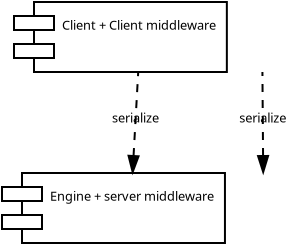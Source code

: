 <?xml version="1.0"?>
<diagram xmlns:dia="http://www.lysator.liu.se/~alla/dia/">
  <diagramdata>
    <attribute name="background">
      <color val="#ffffff"/>
    </attribute>
    <attribute name="paper">
      <composite type="paper">
        <attribute name="name">
          <string>#A4#</string>
        </attribute>
        <attribute name="tmargin">
          <real val="2.82"/>
        </attribute>
        <attribute name="bmargin">
          <real val="2.82"/>
        </attribute>
        <attribute name="lmargin">
          <real val="2.82"/>
        </attribute>
        <attribute name="rmargin">
          <real val="2.82"/>
        </attribute>
        <attribute name="is_portrait">
          <boolean val="true"/>
        </attribute>
        <attribute name="scaling">
          <real val="1"/>
        </attribute>
        <attribute name="fitto">
          <boolean val="false"/>
        </attribute>
      </composite>
    </attribute>
    <attribute name="grid">
      <composite type="grid">
        <attribute name="width_x">
          <real val="1"/>
        </attribute>
        <attribute name="width_y">
          <real val="1"/>
        </attribute>
        <attribute name="visible_x">
          <int val="1"/>
        </attribute>
        <attribute name="visible_y">
          <int val="1"/>
        </attribute>
      </composite>
    </attribute>
    <attribute name="guides">
      <composite type="guides">
        <attribute name="hguides"/>
        <attribute name="vguides"/>
      </composite>
    </attribute>
  </diagramdata>
  <layer name="Background" visible="true">
    <object type="UML - Component" version="0" id="O0">
      <attribute name="obj_pos">
        <point val="1.8,14.8"/>
      </attribute>
      <attribute name="obj_bb">
        <rectangle val="1.75,14.75;14.91,18.35"/>
      </attribute>
      <attribute name="elem_corner">
        <point val="1.8,14.8"/>
      </attribute>
      <attribute name="elem_width">
        <real val="13.06"/>
      </attribute>
      <attribute name="elem_height">
        <real val="3.5"/>
      </attribute>
      <attribute name="text">
        <composite type="text">
          <attribute name="string">
            <string>#Engine + server middleware#</string>
          </attribute>
          <attribute name="font">
            <font name="Helvetica"/>
          </attribute>
          <attribute name="height">
            <real val="0.8"/>
          </attribute>
          <attribute name="pos">
            <point val="4.2,16.2"/>
          </attribute>
          <attribute name="color">
            <color val="#000000"/>
          </attribute>
          <attribute name="alignment">
            <enum val="0"/>
          </attribute>
        </composite>
      </attribute>
    </object>
    <object type="UML - Component" version="0" id="O1">
      <attribute name="obj_pos">
        <point val="2.4,6.25"/>
      </attribute>
      <attribute name="obj_bb">
        <rectangle val="2.35,6.2;14.871,9.8"/>
      </attribute>
      <attribute name="elem_corner">
        <point val="2.4,6.25"/>
      </attribute>
      <attribute name="elem_width">
        <real val="12.421"/>
      </attribute>
      <attribute name="elem_height">
        <real val="3.5"/>
      </attribute>
      <attribute name="text">
        <composite type="text">
          <attribute name="string">
            <string>#Client + Client middleware#</string>
          </attribute>
          <attribute name="font">
            <font name="Helvetica"/>
          </attribute>
          <attribute name="height">
            <real val="0.8"/>
          </attribute>
          <attribute name="pos">
            <point val="4.8,7.65"/>
          </attribute>
          <attribute name="color">
            <color val="#000000"/>
          </attribute>
          <attribute name="alignment">
            <enum val="0"/>
          </attribute>
        </composite>
      </attribute>
    </object>
    <object type="UML - Message" version="0" id="O2">
      <attribute name="obj_pos">
        <point val="14.86,14.8"/>
      </attribute>
      <attribute name="obj_bb">
        <rectangle val="13.971,8.9;18.856,15.65"/>
      </attribute>
      <attribute name="conn_endpoints">
        <point val="14.86,14.8"/>
        <point val="14.821,9.75"/>
      </attribute>
      <attribute name="text">
        <string>#serialize#</string>
      </attribute>
      <attribute name="text_pos">
        <point val="14.84,12.275"/>
      </attribute>
      <attribute name="type">
        <int val="4"/>
      </attribute>
      <connections>
        <connection handle="0" to="O0" connection="2"/>
        <connection handle="1" to="O1" connection="7"/>
      </connections>
    </object>
    <object type="UML - Message" version="0" id="O3">
      <attribute name="obj_pos">
        <point val="8.33,14.8"/>
      </attribute>
      <attribute name="obj_bb">
        <rectangle val="7.48,8.9;12.486,15.65"/>
      </attribute>
      <attribute name="conn_endpoints">
        <point val="8.33,14.8"/>
        <point val="8.611,9.75"/>
      </attribute>
      <attribute name="text">
        <string>#serialize#</string>
      </attribute>
      <attribute name="text_pos">
        <point val="8.47,12.275"/>
      </attribute>
      <attribute name="type">
        <int val="4"/>
      </attribute>
      <connections>
        <connection handle="0" to="O0" connection="1"/>
        <connection handle="1" to="O1" connection="6"/>
      </connections>
    </object>
  </layer>
</diagram>
